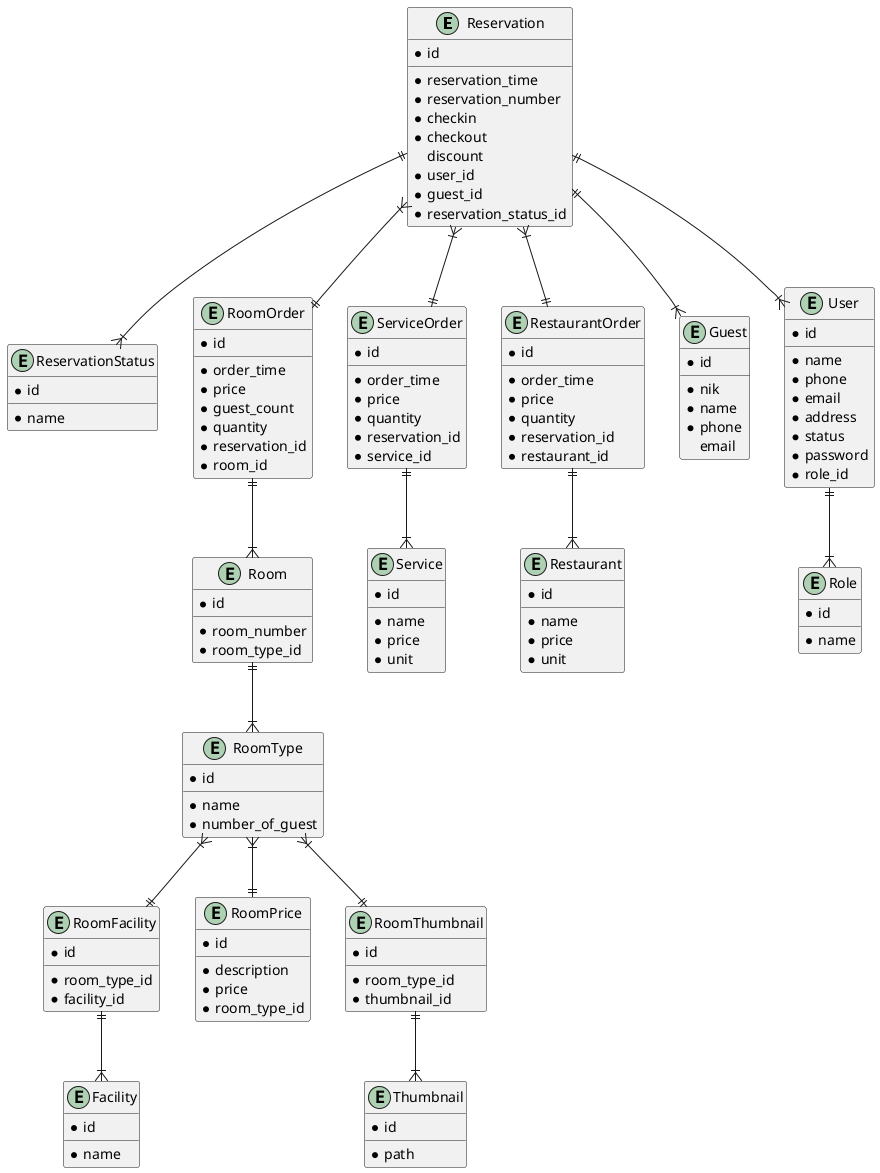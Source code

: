 @startuml SemuwainnDatabase
  entity Reservation {
    * id
    __
    * reservation_time
    * reservation_number
    * checkin
    * checkout
    discount
    * user_id
    * guest_id
    * reservation_status_id
  }

  entity ReservationStatus {
    * id
    __
    * name
  }

  entity RoomOrder {
    * id
    __
    * order_time
    * price
    * guest_count
    * quantity
    * reservation_id
    * room_id
  }

  entity ServiceOrder {
    * id
    __
    * order_time
    * price
    * quantity
    * reservation_id
    * service_id
  }

  entity Service {
    * id
    __
    * name
    * price
    * unit
  }

    entity RestaurantOrder {
    * id
    __
    * order_time
    * price
    * quantity
    * reservation_id
    * restaurant_id
  }

  entity Restaurant {
    * id
    __
    * name
    * price
    * unit
  }

  entity Guest {
    * id
    __
    * nik
    * name
    * phone
    email
  }

  entity User {
    * id
    __
    * name
    * phone
    * email
    * address
    * status
    * password
    * role_id
  }

  entity Role {
    * id
    __
    * name
  }

  entity RoomFacility {
    * id
    __
    * room_type_id
    * facility_id
  }

  entity Room {
    * id
    __
    * room_number
    * room_type_id
  }

  entity RoomType {
    * id
    __
    * name
    * number_of_guest
  }

  entity RoomPrice {
    * id
    __
    * description
    * price
    * room_type_id
  }

  entity Facility {
    * id
    __
    * name
  }

  entity RoomThumbnail {
    * id
    __
    * room_type_id
    * thumbnail_id
  }

  entity Thumbnail {
    * id
    __
    * path
  }

  Reservation ||--|{ ReservationStatus
  Reservation }|--|| RestaurantOrder
  Reservation }|--|| ServiceOrder
  Reservation ||--|{ User
  Reservation ||--|{ Guest
  Reservation }|--|| RoomOrder
  RoomOrder ||--|{ Room
  Room ||--|{ RoomType
  RoomType }|--|| RoomPrice
  RoomType }|--|| RoomFacility
  RoomType }|--|| RoomThumbnail
  RoomFacility ||--|{ Facility
  RoomThumbnail ||--|{ Thumbnail
  ServiceOrder ||--|{ Service
  RestaurantOrder ||--|{ Restaurant
  User ||--|{ Role

@enduml
